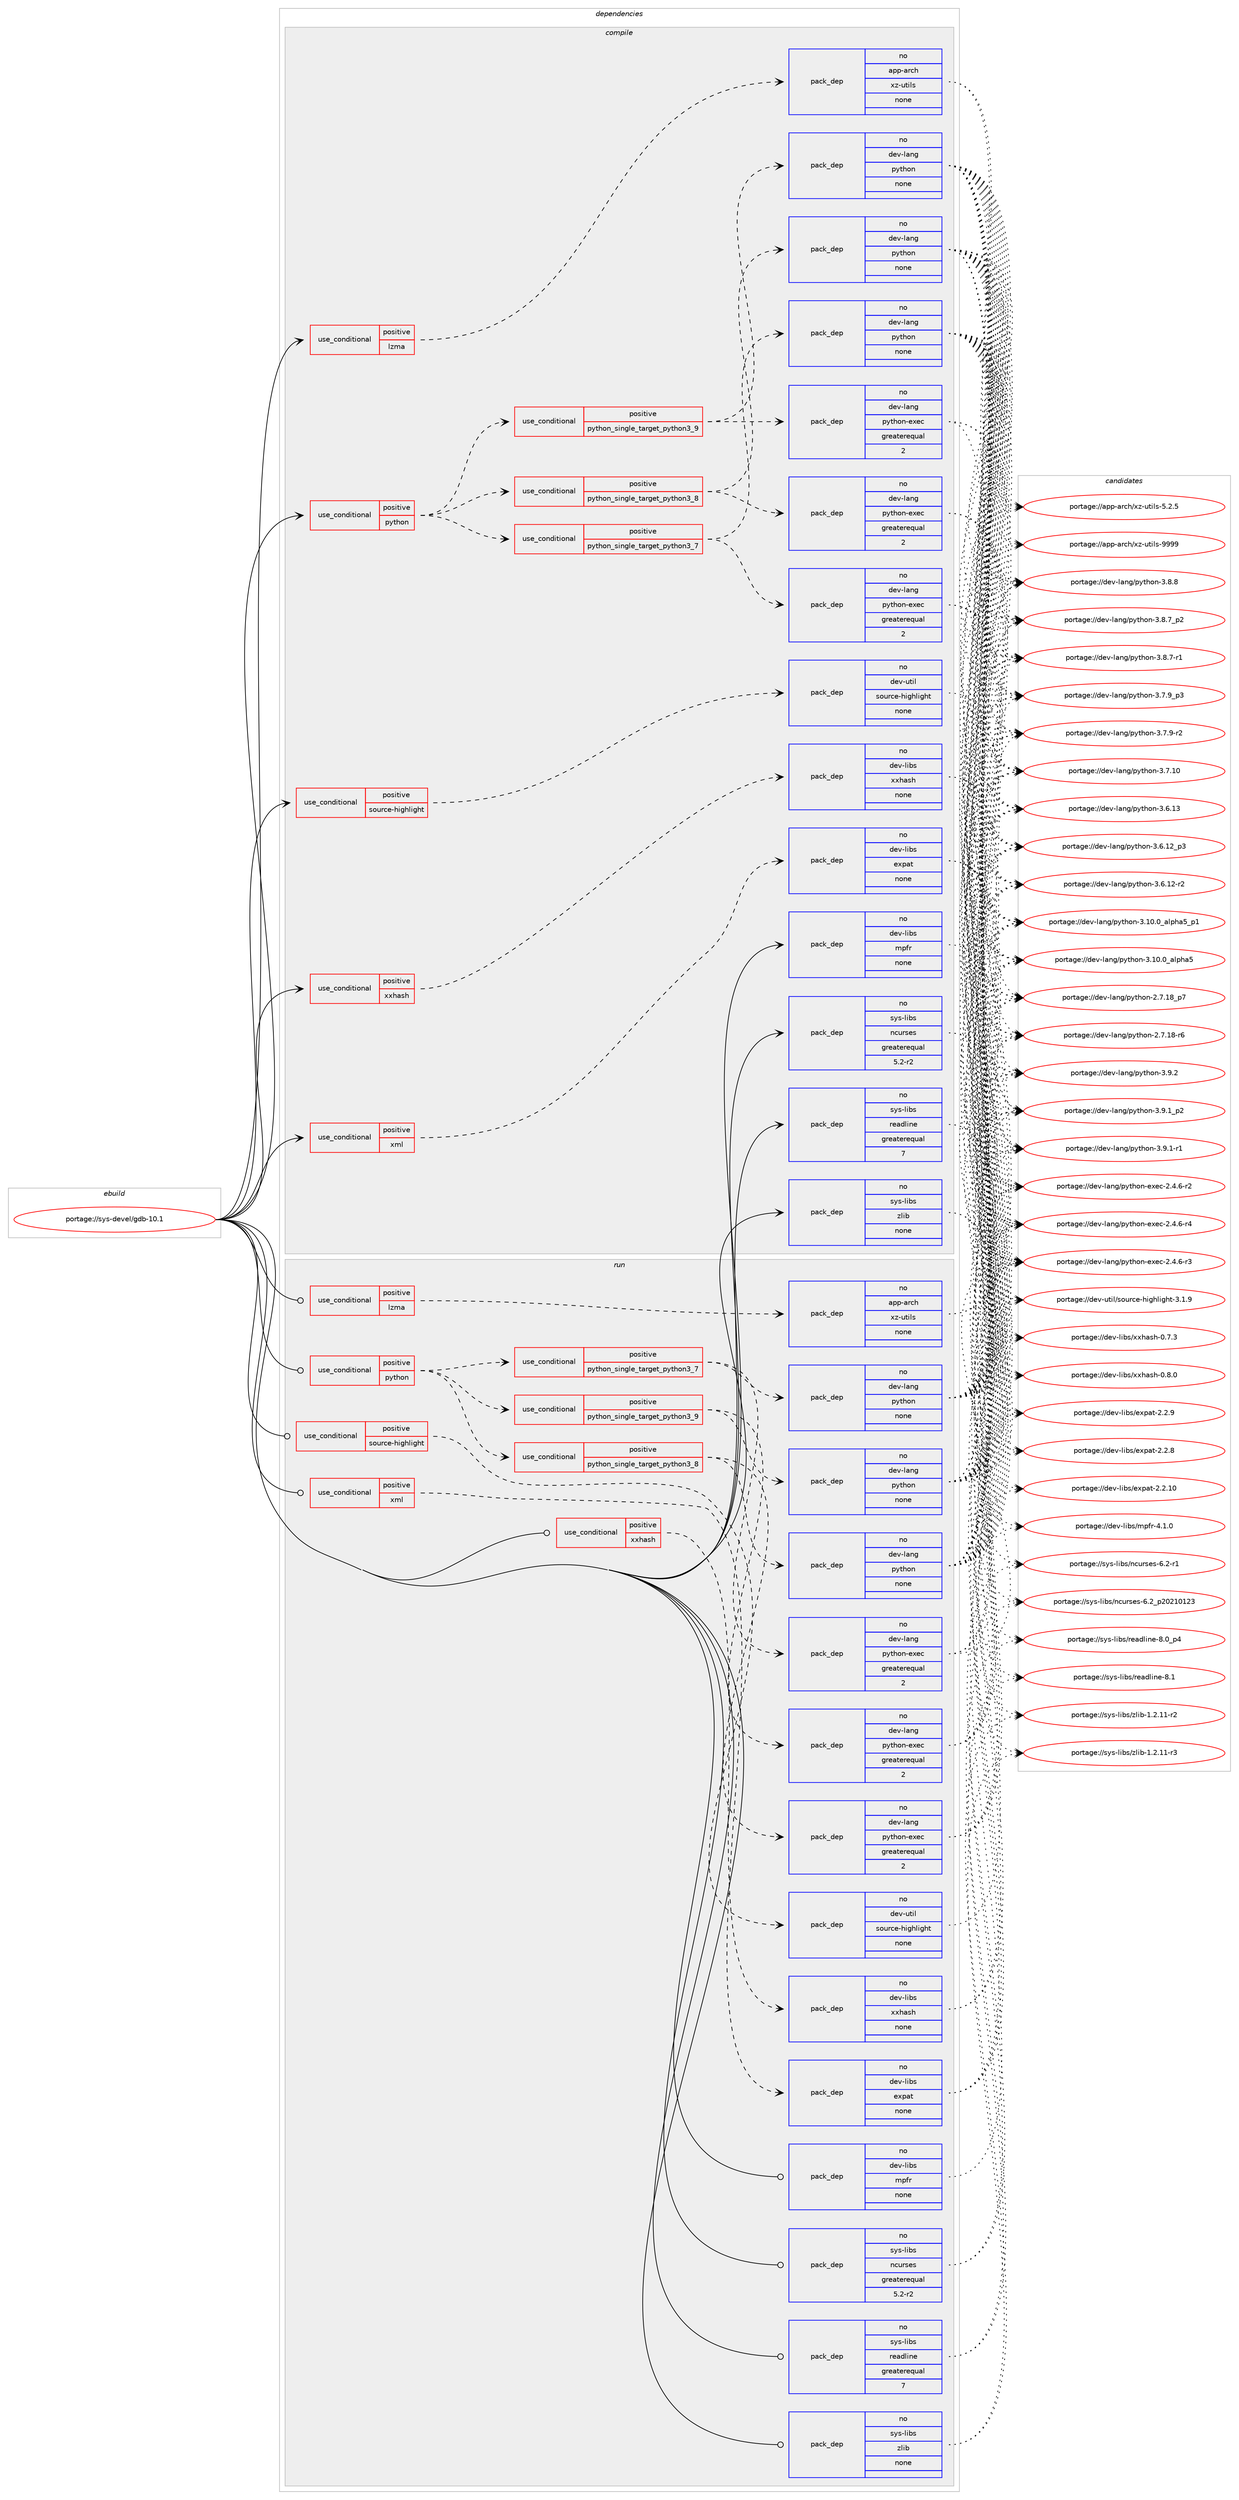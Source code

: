 digraph prolog {

# *************
# Graph options
# *************

newrank=true;
concentrate=true;
compound=true;
graph [rankdir=LR,fontname=Helvetica,fontsize=10,ranksep=1.5];#, ranksep=2.5, nodesep=0.2];
edge  [arrowhead=vee];
node  [fontname=Helvetica,fontsize=10];

# **********
# The ebuild
# **********

subgraph cluster_leftcol {
color=gray;
rank=same;
label=<<i>ebuild</i>>;
id [label="portage://sys-devel/gdb-10.1", color=red, width=4, href="../sys-devel/gdb-10.1.svg"];
}

# ****************
# The dependencies
# ****************

subgraph cluster_midcol {
color=gray;
label=<<i>dependencies</i>>;
subgraph cluster_compile {
fillcolor="#eeeeee";
style=filled;
label=<<i>compile</i>>;
subgraph cond1329 {
dependency5532 [label=<<TABLE BORDER="0" CELLBORDER="1" CELLSPACING="0" CELLPADDING="4"><TR><TD ROWSPAN="3" CELLPADDING="10">use_conditional</TD></TR><TR><TD>positive</TD></TR><TR><TD>lzma</TD></TR></TABLE>>, shape=none, color=red];
subgraph pack4128 {
dependency5533 [label=<<TABLE BORDER="0" CELLBORDER="1" CELLSPACING="0" CELLPADDING="4" WIDTH="220"><TR><TD ROWSPAN="6" CELLPADDING="30">pack_dep</TD></TR><TR><TD WIDTH="110">no</TD></TR><TR><TD>app-arch</TD></TR><TR><TD>xz-utils</TD></TR><TR><TD>none</TD></TR><TR><TD></TD></TR></TABLE>>, shape=none, color=blue];
}
dependency5532:e -> dependency5533:w [weight=20,style="dashed",arrowhead="vee"];
}
id:e -> dependency5532:w [weight=20,style="solid",arrowhead="vee"];
subgraph cond1330 {
dependency5534 [label=<<TABLE BORDER="0" CELLBORDER="1" CELLSPACING="0" CELLPADDING="4"><TR><TD ROWSPAN="3" CELLPADDING="10">use_conditional</TD></TR><TR><TD>positive</TD></TR><TR><TD>python</TD></TR></TABLE>>, shape=none, color=red];
subgraph cond1331 {
dependency5535 [label=<<TABLE BORDER="0" CELLBORDER="1" CELLSPACING="0" CELLPADDING="4"><TR><TD ROWSPAN="3" CELLPADDING="10">use_conditional</TD></TR><TR><TD>positive</TD></TR><TR><TD>python_single_target_python3_7</TD></TR></TABLE>>, shape=none, color=red];
subgraph pack4129 {
dependency5536 [label=<<TABLE BORDER="0" CELLBORDER="1" CELLSPACING="0" CELLPADDING="4" WIDTH="220"><TR><TD ROWSPAN="6" CELLPADDING="30">pack_dep</TD></TR><TR><TD WIDTH="110">no</TD></TR><TR><TD>dev-lang</TD></TR><TR><TD>python</TD></TR><TR><TD>none</TD></TR><TR><TD></TD></TR></TABLE>>, shape=none, color=blue];
}
dependency5535:e -> dependency5536:w [weight=20,style="dashed",arrowhead="vee"];
subgraph pack4130 {
dependency5537 [label=<<TABLE BORDER="0" CELLBORDER="1" CELLSPACING="0" CELLPADDING="4" WIDTH="220"><TR><TD ROWSPAN="6" CELLPADDING="30">pack_dep</TD></TR><TR><TD WIDTH="110">no</TD></TR><TR><TD>dev-lang</TD></TR><TR><TD>python-exec</TD></TR><TR><TD>greaterequal</TD></TR><TR><TD>2</TD></TR></TABLE>>, shape=none, color=blue];
}
dependency5535:e -> dependency5537:w [weight=20,style="dashed",arrowhead="vee"];
}
dependency5534:e -> dependency5535:w [weight=20,style="dashed",arrowhead="vee"];
subgraph cond1332 {
dependency5538 [label=<<TABLE BORDER="0" CELLBORDER="1" CELLSPACING="0" CELLPADDING="4"><TR><TD ROWSPAN="3" CELLPADDING="10">use_conditional</TD></TR><TR><TD>positive</TD></TR><TR><TD>python_single_target_python3_8</TD></TR></TABLE>>, shape=none, color=red];
subgraph pack4131 {
dependency5539 [label=<<TABLE BORDER="0" CELLBORDER="1" CELLSPACING="0" CELLPADDING="4" WIDTH="220"><TR><TD ROWSPAN="6" CELLPADDING="30">pack_dep</TD></TR><TR><TD WIDTH="110">no</TD></TR><TR><TD>dev-lang</TD></TR><TR><TD>python</TD></TR><TR><TD>none</TD></TR><TR><TD></TD></TR></TABLE>>, shape=none, color=blue];
}
dependency5538:e -> dependency5539:w [weight=20,style="dashed",arrowhead="vee"];
subgraph pack4132 {
dependency5540 [label=<<TABLE BORDER="0" CELLBORDER="1" CELLSPACING="0" CELLPADDING="4" WIDTH="220"><TR><TD ROWSPAN="6" CELLPADDING="30">pack_dep</TD></TR><TR><TD WIDTH="110">no</TD></TR><TR><TD>dev-lang</TD></TR><TR><TD>python-exec</TD></TR><TR><TD>greaterequal</TD></TR><TR><TD>2</TD></TR></TABLE>>, shape=none, color=blue];
}
dependency5538:e -> dependency5540:w [weight=20,style="dashed",arrowhead="vee"];
}
dependency5534:e -> dependency5538:w [weight=20,style="dashed",arrowhead="vee"];
subgraph cond1333 {
dependency5541 [label=<<TABLE BORDER="0" CELLBORDER="1" CELLSPACING="0" CELLPADDING="4"><TR><TD ROWSPAN="3" CELLPADDING="10">use_conditional</TD></TR><TR><TD>positive</TD></TR><TR><TD>python_single_target_python3_9</TD></TR></TABLE>>, shape=none, color=red];
subgraph pack4133 {
dependency5542 [label=<<TABLE BORDER="0" CELLBORDER="1" CELLSPACING="0" CELLPADDING="4" WIDTH="220"><TR><TD ROWSPAN="6" CELLPADDING="30">pack_dep</TD></TR><TR><TD WIDTH="110">no</TD></TR><TR><TD>dev-lang</TD></TR><TR><TD>python</TD></TR><TR><TD>none</TD></TR><TR><TD></TD></TR></TABLE>>, shape=none, color=blue];
}
dependency5541:e -> dependency5542:w [weight=20,style="dashed",arrowhead="vee"];
subgraph pack4134 {
dependency5543 [label=<<TABLE BORDER="0" CELLBORDER="1" CELLSPACING="0" CELLPADDING="4" WIDTH="220"><TR><TD ROWSPAN="6" CELLPADDING="30">pack_dep</TD></TR><TR><TD WIDTH="110">no</TD></TR><TR><TD>dev-lang</TD></TR><TR><TD>python-exec</TD></TR><TR><TD>greaterequal</TD></TR><TR><TD>2</TD></TR></TABLE>>, shape=none, color=blue];
}
dependency5541:e -> dependency5543:w [weight=20,style="dashed",arrowhead="vee"];
}
dependency5534:e -> dependency5541:w [weight=20,style="dashed",arrowhead="vee"];
}
id:e -> dependency5534:w [weight=20,style="solid",arrowhead="vee"];
subgraph cond1334 {
dependency5544 [label=<<TABLE BORDER="0" CELLBORDER="1" CELLSPACING="0" CELLPADDING="4"><TR><TD ROWSPAN="3" CELLPADDING="10">use_conditional</TD></TR><TR><TD>positive</TD></TR><TR><TD>source-highlight</TD></TR></TABLE>>, shape=none, color=red];
subgraph pack4135 {
dependency5545 [label=<<TABLE BORDER="0" CELLBORDER="1" CELLSPACING="0" CELLPADDING="4" WIDTH="220"><TR><TD ROWSPAN="6" CELLPADDING="30">pack_dep</TD></TR><TR><TD WIDTH="110">no</TD></TR><TR><TD>dev-util</TD></TR><TR><TD>source-highlight</TD></TR><TR><TD>none</TD></TR><TR><TD></TD></TR></TABLE>>, shape=none, color=blue];
}
dependency5544:e -> dependency5545:w [weight=20,style="dashed",arrowhead="vee"];
}
id:e -> dependency5544:w [weight=20,style="solid",arrowhead="vee"];
subgraph cond1335 {
dependency5546 [label=<<TABLE BORDER="0" CELLBORDER="1" CELLSPACING="0" CELLPADDING="4"><TR><TD ROWSPAN="3" CELLPADDING="10">use_conditional</TD></TR><TR><TD>positive</TD></TR><TR><TD>xml</TD></TR></TABLE>>, shape=none, color=red];
subgraph pack4136 {
dependency5547 [label=<<TABLE BORDER="0" CELLBORDER="1" CELLSPACING="0" CELLPADDING="4" WIDTH="220"><TR><TD ROWSPAN="6" CELLPADDING="30">pack_dep</TD></TR><TR><TD WIDTH="110">no</TD></TR><TR><TD>dev-libs</TD></TR><TR><TD>expat</TD></TR><TR><TD>none</TD></TR><TR><TD></TD></TR></TABLE>>, shape=none, color=blue];
}
dependency5546:e -> dependency5547:w [weight=20,style="dashed",arrowhead="vee"];
}
id:e -> dependency5546:w [weight=20,style="solid",arrowhead="vee"];
subgraph cond1336 {
dependency5548 [label=<<TABLE BORDER="0" CELLBORDER="1" CELLSPACING="0" CELLPADDING="4"><TR><TD ROWSPAN="3" CELLPADDING="10">use_conditional</TD></TR><TR><TD>positive</TD></TR><TR><TD>xxhash</TD></TR></TABLE>>, shape=none, color=red];
subgraph pack4137 {
dependency5549 [label=<<TABLE BORDER="0" CELLBORDER="1" CELLSPACING="0" CELLPADDING="4" WIDTH="220"><TR><TD ROWSPAN="6" CELLPADDING="30">pack_dep</TD></TR><TR><TD WIDTH="110">no</TD></TR><TR><TD>dev-libs</TD></TR><TR><TD>xxhash</TD></TR><TR><TD>none</TD></TR><TR><TD></TD></TR></TABLE>>, shape=none, color=blue];
}
dependency5548:e -> dependency5549:w [weight=20,style="dashed",arrowhead="vee"];
}
id:e -> dependency5548:w [weight=20,style="solid",arrowhead="vee"];
subgraph pack4138 {
dependency5550 [label=<<TABLE BORDER="0" CELLBORDER="1" CELLSPACING="0" CELLPADDING="4" WIDTH="220"><TR><TD ROWSPAN="6" CELLPADDING="30">pack_dep</TD></TR><TR><TD WIDTH="110">no</TD></TR><TR><TD>dev-libs</TD></TR><TR><TD>mpfr</TD></TR><TR><TD>none</TD></TR><TR><TD></TD></TR></TABLE>>, shape=none, color=blue];
}
id:e -> dependency5550:w [weight=20,style="solid",arrowhead="vee"];
subgraph pack4139 {
dependency5551 [label=<<TABLE BORDER="0" CELLBORDER="1" CELLSPACING="0" CELLPADDING="4" WIDTH="220"><TR><TD ROWSPAN="6" CELLPADDING="30">pack_dep</TD></TR><TR><TD WIDTH="110">no</TD></TR><TR><TD>sys-libs</TD></TR><TR><TD>ncurses</TD></TR><TR><TD>greaterequal</TD></TR><TR><TD>5.2-r2</TD></TR></TABLE>>, shape=none, color=blue];
}
id:e -> dependency5551:w [weight=20,style="solid",arrowhead="vee"];
subgraph pack4140 {
dependency5552 [label=<<TABLE BORDER="0" CELLBORDER="1" CELLSPACING="0" CELLPADDING="4" WIDTH="220"><TR><TD ROWSPAN="6" CELLPADDING="30">pack_dep</TD></TR><TR><TD WIDTH="110">no</TD></TR><TR><TD>sys-libs</TD></TR><TR><TD>readline</TD></TR><TR><TD>greaterequal</TD></TR><TR><TD>7</TD></TR></TABLE>>, shape=none, color=blue];
}
id:e -> dependency5552:w [weight=20,style="solid",arrowhead="vee"];
subgraph pack4141 {
dependency5553 [label=<<TABLE BORDER="0" CELLBORDER="1" CELLSPACING="0" CELLPADDING="4" WIDTH="220"><TR><TD ROWSPAN="6" CELLPADDING="30">pack_dep</TD></TR><TR><TD WIDTH="110">no</TD></TR><TR><TD>sys-libs</TD></TR><TR><TD>zlib</TD></TR><TR><TD>none</TD></TR><TR><TD></TD></TR></TABLE>>, shape=none, color=blue];
}
id:e -> dependency5553:w [weight=20,style="solid",arrowhead="vee"];
}
subgraph cluster_compileandrun {
fillcolor="#eeeeee";
style=filled;
label=<<i>compile and run</i>>;
}
subgraph cluster_run {
fillcolor="#eeeeee";
style=filled;
label=<<i>run</i>>;
subgraph cond1337 {
dependency5554 [label=<<TABLE BORDER="0" CELLBORDER="1" CELLSPACING="0" CELLPADDING="4"><TR><TD ROWSPAN="3" CELLPADDING="10">use_conditional</TD></TR><TR><TD>positive</TD></TR><TR><TD>lzma</TD></TR></TABLE>>, shape=none, color=red];
subgraph pack4142 {
dependency5555 [label=<<TABLE BORDER="0" CELLBORDER="1" CELLSPACING="0" CELLPADDING="4" WIDTH="220"><TR><TD ROWSPAN="6" CELLPADDING="30">pack_dep</TD></TR><TR><TD WIDTH="110">no</TD></TR><TR><TD>app-arch</TD></TR><TR><TD>xz-utils</TD></TR><TR><TD>none</TD></TR><TR><TD></TD></TR></TABLE>>, shape=none, color=blue];
}
dependency5554:e -> dependency5555:w [weight=20,style="dashed",arrowhead="vee"];
}
id:e -> dependency5554:w [weight=20,style="solid",arrowhead="odot"];
subgraph cond1338 {
dependency5556 [label=<<TABLE BORDER="0" CELLBORDER="1" CELLSPACING="0" CELLPADDING="4"><TR><TD ROWSPAN="3" CELLPADDING="10">use_conditional</TD></TR><TR><TD>positive</TD></TR><TR><TD>python</TD></TR></TABLE>>, shape=none, color=red];
subgraph cond1339 {
dependency5557 [label=<<TABLE BORDER="0" CELLBORDER="1" CELLSPACING="0" CELLPADDING="4"><TR><TD ROWSPAN="3" CELLPADDING="10">use_conditional</TD></TR><TR><TD>positive</TD></TR><TR><TD>python_single_target_python3_7</TD></TR></TABLE>>, shape=none, color=red];
subgraph pack4143 {
dependency5558 [label=<<TABLE BORDER="0" CELLBORDER="1" CELLSPACING="0" CELLPADDING="4" WIDTH="220"><TR><TD ROWSPAN="6" CELLPADDING="30">pack_dep</TD></TR><TR><TD WIDTH="110">no</TD></TR><TR><TD>dev-lang</TD></TR><TR><TD>python</TD></TR><TR><TD>none</TD></TR><TR><TD></TD></TR></TABLE>>, shape=none, color=blue];
}
dependency5557:e -> dependency5558:w [weight=20,style="dashed",arrowhead="vee"];
subgraph pack4144 {
dependency5559 [label=<<TABLE BORDER="0" CELLBORDER="1" CELLSPACING="0" CELLPADDING="4" WIDTH="220"><TR><TD ROWSPAN="6" CELLPADDING="30">pack_dep</TD></TR><TR><TD WIDTH="110">no</TD></TR><TR><TD>dev-lang</TD></TR><TR><TD>python-exec</TD></TR><TR><TD>greaterequal</TD></TR><TR><TD>2</TD></TR></TABLE>>, shape=none, color=blue];
}
dependency5557:e -> dependency5559:w [weight=20,style="dashed",arrowhead="vee"];
}
dependency5556:e -> dependency5557:w [weight=20,style="dashed",arrowhead="vee"];
subgraph cond1340 {
dependency5560 [label=<<TABLE BORDER="0" CELLBORDER="1" CELLSPACING="0" CELLPADDING="4"><TR><TD ROWSPAN="3" CELLPADDING="10">use_conditional</TD></TR><TR><TD>positive</TD></TR><TR><TD>python_single_target_python3_8</TD></TR></TABLE>>, shape=none, color=red];
subgraph pack4145 {
dependency5561 [label=<<TABLE BORDER="0" CELLBORDER="1" CELLSPACING="0" CELLPADDING="4" WIDTH="220"><TR><TD ROWSPAN="6" CELLPADDING="30">pack_dep</TD></TR><TR><TD WIDTH="110">no</TD></TR><TR><TD>dev-lang</TD></TR><TR><TD>python</TD></TR><TR><TD>none</TD></TR><TR><TD></TD></TR></TABLE>>, shape=none, color=blue];
}
dependency5560:e -> dependency5561:w [weight=20,style="dashed",arrowhead="vee"];
subgraph pack4146 {
dependency5562 [label=<<TABLE BORDER="0" CELLBORDER="1" CELLSPACING="0" CELLPADDING="4" WIDTH="220"><TR><TD ROWSPAN="6" CELLPADDING="30">pack_dep</TD></TR><TR><TD WIDTH="110">no</TD></TR><TR><TD>dev-lang</TD></TR><TR><TD>python-exec</TD></TR><TR><TD>greaterequal</TD></TR><TR><TD>2</TD></TR></TABLE>>, shape=none, color=blue];
}
dependency5560:e -> dependency5562:w [weight=20,style="dashed",arrowhead="vee"];
}
dependency5556:e -> dependency5560:w [weight=20,style="dashed",arrowhead="vee"];
subgraph cond1341 {
dependency5563 [label=<<TABLE BORDER="0" CELLBORDER="1" CELLSPACING="0" CELLPADDING="4"><TR><TD ROWSPAN="3" CELLPADDING="10">use_conditional</TD></TR><TR><TD>positive</TD></TR><TR><TD>python_single_target_python3_9</TD></TR></TABLE>>, shape=none, color=red];
subgraph pack4147 {
dependency5564 [label=<<TABLE BORDER="0" CELLBORDER="1" CELLSPACING="0" CELLPADDING="4" WIDTH="220"><TR><TD ROWSPAN="6" CELLPADDING="30">pack_dep</TD></TR><TR><TD WIDTH="110">no</TD></TR><TR><TD>dev-lang</TD></TR><TR><TD>python</TD></TR><TR><TD>none</TD></TR><TR><TD></TD></TR></TABLE>>, shape=none, color=blue];
}
dependency5563:e -> dependency5564:w [weight=20,style="dashed",arrowhead="vee"];
subgraph pack4148 {
dependency5565 [label=<<TABLE BORDER="0" CELLBORDER="1" CELLSPACING="0" CELLPADDING="4" WIDTH="220"><TR><TD ROWSPAN="6" CELLPADDING="30">pack_dep</TD></TR><TR><TD WIDTH="110">no</TD></TR><TR><TD>dev-lang</TD></TR><TR><TD>python-exec</TD></TR><TR><TD>greaterequal</TD></TR><TR><TD>2</TD></TR></TABLE>>, shape=none, color=blue];
}
dependency5563:e -> dependency5565:w [weight=20,style="dashed",arrowhead="vee"];
}
dependency5556:e -> dependency5563:w [weight=20,style="dashed",arrowhead="vee"];
}
id:e -> dependency5556:w [weight=20,style="solid",arrowhead="odot"];
subgraph cond1342 {
dependency5566 [label=<<TABLE BORDER="0" CELLBORDER="1" CELLSPACING="0" CELLPADDING="4"><TR><TD ROWSPAN="3" CELLPADDING="10">use_conditional</TD></TR><TR><TD>positive</TD></TR><TR><TD>source-highlight</TD></TR></TABLE>>, shape=none, color=red];
subgraph pack4149 {
dependency5567 [label=<<TABLE BORDER="0" CELLBORDER="1" CELLSPACING="0" CELLPADDING="4" WIDTH="220"><TR><TD ROWSPAN="6" CELLPADDING="30">pack_dep</TD></TR><TR><TD WIDTH="110">no</TD></TR><TR><TD>dev-util</TD></TR><TR><TD>source-highlight</TD></TR><TR><TD>none</TD></TR><TR><TD></TD></TR></TABLE>>, shape=none, color=blue];
}
dependency5566:e -> dependency5567:w [weight=20,style="dashed",arrowhead="vee"];
}
id:e -> dependency5566:w [weight=20,style="solid",arrowhead="odot"];
subgraph cond1343 {
dependency5568 [label=<<TABLE BORDER="0" CELLBORDER="1" CELLSPACING="0" CELLPADDING="4"><TR><TD ROWSPAN="3" CELLPADDING="10">use_conditional</TD></TR><TR><TD>positive</TD></TR><TR><TD>xml</TD></TR></TABLE>>, shape=none, color=red];
subgraph pack4150 {
dependency5569 [label=<<TABLE BORDER="0" CELLBORDER="1" CELLSPACING="0" CELLPADDING="4" WIDTH="220"><TR><TD ROWSPAN="6" CELLPADDING="30">pack_dep</TD></TR><TR><TD WIDTH="110">no</TD></TR><TR><TD>dev-libs</TD></TR><TR><TD>expat</TD></TR><TR><TD>none</TD></TR><TR><TD></TD></TR></TABLE>>, shape=none, color=blue];
}
dependency5568:e -> dependency5569:w [weight=20,style="dashed",arrowhead="vee"];
}
id:e -> dependency5568:w [weight=20,style="solid",arrowhead="odot"];
subgraph cond1344 {
dependency5570 [label=<<TABLE BORDER="0" CELLBORDER="1" CELLSPACING="0" CELLPADDING="4"><TR><TD ROWSPAN="3" CELLPADDING="10">use_conditional</TD></TR><TR><TD>positive</TD></TR><TR><TD>xxhash</TD></TR></TABLE>>, shape=none, color=red];
subgraph pack4151 {
dependency5571 [label=<<TABLE BORDER="0" CELLBORDER="1" CELLSPACING="0" CELLPADDING="4" WIDTH="220"><TR><TD ROWSPAN="6" CELLPADDING="30">pack_dep</TD></TR><TR><TD WIDTH="110">no</TD></TR><TR><TD>dev-libs</TD></TR><TR><TD>xxhash</TD></TR><TR><TD>none</TD></TR><TR><TD></TD></TR></TABLE>>, shape=none, color=blue];
}
dependency5570:e -> dependency5571:w [weight=20,style="dashed",arrowhead="vee"];
}
id:e -> dependency5570:w [weight=20,style="solid",arrowhead="odot"];
subgraph pack4152 {
dependency5572 [label=<<TABLE BORDER="0" CELLBORDER="1" CELLSPACING="0" CELLPADDING="4" WIDTH="220"><TR><TD ROWSPAN="6" CELLPADDING="30">pack_dep</TD></TR><TR><TD WIDTH="110">no</TD></TR><TR><TD>dev-libs</TD></TR><TR><TD>mpfr</TD></TR><TR><TD>none</TD></TR><TR><TD></TD></TR></TABLE>>, shape=none, color=blue];
}
id:e -> dependency5572:w [weight=20,style="solid",arrowhead="odot"];
subgraph pack4153 {
dependency5573 [label=<<TABLE BORDER="0" CELLBORDER="1" CELLSPACING="0" CELLPADDING="4" WIDTH="220"><TR><TD ROWSPAN="6" CELLPADDING="30">pack_dep</TD></TR><TR><TD WIDTH="110">no</TD></TR><TR><TD>sys-libs</TD></TR><TR><TD>ncurses</TD></TR><TR><TD>greaterequal</TD></TR><TR><TD>5.2-r2</TD></TR></TABLE>>, shape=none, color=blue];
}
id:e -> dependency5573:w [weight=20,style="solid",arrowhead="odot"];
subgraph pack4154 {
dependency5574 [label=<<TABLE BORDER="0" CELLBORDER="1" CELLSPACING="0" CELLPADDING="4" WIDTH="220"><TR><TD ROWSPAN="6" CELLPADDING="30">pack_dep</TD></TR><TR><TD WIDTH="110">no</TD></TR><TR><TD>sys-libs</TD></TR><TR><TD>readline</TD></TR><TR><TD>greaterequal</TD></TR><TR><TD>7</TD></TR></TABLE>>, shape=none, color=blue];
}
id:e -> dependency5574:w [weight=20,style="solid",arrowhead="odot"];
subgraph pack4155 {
dependency5575 [label=<<TABLE BORDER="0" CELLBORDER="1" CELLSPACING="0" CELLPADDING="4" WIDTH="220"><TR><TD ROWSPAN="6" CELLPADDING="30">pack_dep</TD></TR><TR><TD WIDTH="110">no</TD></TR><TR><TD>sys-libs</TD></TR><TR><TD>zlib</TD></TR><TR><TD>none</TD></TR><TR><TD></TD></TR></TABLE>>, shape=none, color=blue];
}
id:e -> dependency5575:w [weight=20,style="solid",arrowhead="odot"];
}
}

# **************
# The candidates
# **************

subgraph cluster_choices {
rank=same;
color=gray;
label=<<i>candidates</i>>;

subgraph choice4128 {
color=black;
nodesep=1;
choice9711211245971149910447120122451171161051081154557575757 [label="portage://app-arch/xz-utils-9999", color=red, width=4,href="../app-arch/xz-utils-9999.svg"];
choice971121124597114991044712012245117116105108115455346504653 [label="portage://app-arch/xz-utils-5.2.5", color=red, width=4,href="../app-arch/xz-utils-5.2.5.svg"];
dependency5533:e -> choice9711211245971149910447120122451171161051081154557575757:w [style=dotted,weight="100"];
dependency5533:e -> choice971121124597114991044712012245117116105108115455346504653:w [style=dotted,weight="100"];
}
subgraph choice4129 {
color=black;
nodesep=1;
choice100101118451089711010347112121116104111110455146574650 [label="portage://dev-lang/python-3.9.2", color=red, width=4,href="../dev-lang/python-3.9.2.svg"];
choice1001011184510897110103471121211161041111104551465746499511250 [label="portage://dev-lang/python-3.9.1_p2", color=red, width=4,href="../dev-lang/python-3.9.1_p2.svg"];
choice1001011184510897110103471121211161041111104551465746494511449 [label="portage://dev-lang/python-3.9.1-r1", color=red, width=4,href="../dev-lang/python-3.9.1-r1.svg"];
choice100101118451089711010347112121116104111110455146564656 [label="portage://dev-lang/python-3.8.8", color=red, width=4,href="../dev-lang/python-3.8.8.svg"];
choice1001011184510897110103471121211161041111104551465646559511250 [label="portage://dev-lang/python-3.8.7_p2", color=red, width=4,href="../dev-lang/python-3.8.7_p2.svg"];
choice1001011184510897110103471121211161041111104551465646554511449 [label="portage://dev-lang/python-3.8.7-r1", color=red, width=4,href="../dev-lang/python-3.8.7-r1.svg"];
choice1001011184510897110103471121211161041111104551465546579511251 [label="portage://dev-lang/python-3.7.9_p3", color=red, width=4,href="../dev-lang/python-3.7.9_p3.svg"];
choice1001011184510897110103471121211161041111104551465546574511450 [label="portage://dev-lang/python-3.7.9-r2", color=red, width=4,href="../dev-lang/python-3.7.9-r2.svg"];
choice10010111845108971101034711212111610411111045514655464948 [label="portage://dev-lang/python-3.7.10", color=red, width=4,href="../dev-lang/python-3.7.10.svg"];
choice10010111845108971101034711212111610411111045514654464951 [label="portage://dev-lang/python-3.6.13", color=red, width=4,href="../dev-lang/python-3.6.13.svg"];
choice100101118451089711010347112121116104111110455146544649509511251 [label="portage://dev-lang/python-3.6.12_p3", color=red, width=4,href="../dev-lang/python-3.6.12_p3.svg"];
choice100101118451089711010347112121116104111110455146544649504511450 [label="portage://dev-lang/python-3.6.12-r2", color=red, width=4,href="../dev-lang/python-3.6.12-r2.svg"];
choice10010111845108971101034711212111610411111045514649484648959710811210497539511249 [label="portage://dev-lang/python-3.10.0_alpha5_p1", color=red, width=4,href="../dev-lang/python-3.10.0_alpha5_p1.svg"];
choice1001011184510897110103471121211161041111104551464948464895971081121049753 [label="portage://dev-lang/python-3.10.0_alpha5", color=red, width=4,href="../dev-lang/python-3.10.0_alpha5.svg"];
choice100101118451089711010347112121116104111110455046554649569511255 [label="portage://dev-lang/python-2.7.18_p7", color=red, width=4,href="../dev-lang/python-2.7.18_p7.svg"];
choice100101118451089711010347112121116104111110455046554649564511454 [label="portage://dev-lang/python-2.7.18-r6", color=red, width=4,href="../dev-lang/python-2.7.18-r6.svg"];
dependency5536:e -> choice100101118451089711010347112121116104111110455146574650:w [style=dotted,weight="100"];
dependency5536:e -> choice1001011184510897110103471121211161041111104551465746499511250:w [style=dotted,weight="100"];
dependency5536:e -> choice1001011184510897110103471121211161041111104551465746494511449:w [style=dotted,weight="100"];
dependency5536:e -> choice100101118451089711010347112121116104111110455146564656:w [style=dotted,weight="100"];
dependency5536:e -> choice1001011184510897110103471121211161041111104551465646559511250:w [style=dotted,weight="100"];
dependency5536:e -> choice1001011184510897110103471121211161041111104551465646554511449:w [style=dotted,weight="100"];
dependency5536:e -> choice1001011184510897110103471121211161041111104551465546579511251:w [style=dotted,weight="100"];
dependency5536:e -> choice1001011184510897110103471121211161041111104551465546574511450:w [style=dotted,weight="100"];
dependency5536:e -> choice10010111845108971101034711212111610411111045514655464948:w [style=dotted,weight="100"];
dependency5536:e -> choice10010111845108971101034711212111610411111045514654464951:w [style=dotted,weight="100"];
dependency5536:e -> choice100101118451089711010347112121116104111110455146544649509511251:w [style=dotted,weight="100"];
dependency5536:e -> choice100101118451089711010347112121116104111110455146544649504511450:w [style=dotted,weight="100"];
dependency5536:e -> choice10010111845108971101034711212111610411111045514649484648959710811210497539511249:w [style=dotted,weight="100"];
dependency5536:e -> choice1001011184510897110103471121211161041111104551464948464895971081121049753:w [style=dotted,weight="100"];
dependency5536:e -> choice100101118451089711010347112121116104111110455046554649569511255:w [style=dotted,weight="100"];
dependency5536:e -> choice100101118451089711010347112121116104111110455046554649564511454:w [style=dotted,weight="100"];
}
subgraph choice4130 {
color=black;
nodesep=1;
choice10010111845108971101034711212111610411111045101120101994550465246544511452 [label="portage://dev-lang/python-exec-2.4.6-r4", color=red, width=4,href="../dev-lang/python-exec-2.4.6-r4.svg"];
choice10010111845108971101034711212111610411111045101120101994550465246544511451 [label="portage://dev-lang/python-exec-2.4.6-r3", color=red, width=4,href="../dev-lang/python-exec-2.4.6-r3.svg"];
choice10010111845108971101034711212111610411111045101120101994550465246544511450 [label="portage://dev-lang/python-exec-2.4.6-r2", color=red, width=4,href="../dev-lang/python-exec-2.4.6-r2.svg"];
dependency5537:e -> choice10010111845108971101034711212111610411111045101120101994550465246544511452:w [style=dotted,weight="100"];
dependency5537:e -> choice10010111845108971101034711212111610411111045101120101994550465246544511451:w [style=dotted,weight="100"];
dependency5537:e -> choice10010111845108971101034711212111610411111045101120101994550465246544511450:w [style=dotted,weight="100"];
}
subgraph choice4131 {
color=black;
nodesep=1;
choice100101118451089711010347112121116104111110455146574650 [label="portage://dev-lang/python-3.9.2", color=red, width=4,href="../dev-lang/python-3.9.2.svg"];
choice1001011184510897110103471121211161041111104551465746499511250 [label="portage://dev-lang/python-3.9.1_p2", color=red, width=4,href="../dev-lang/python-3.9.1_p2.svg"];
choice1001011184510897110103471121211161041111104551465746494511449 [label="portage://dev-lang/python-3.9.1-r1", color=red, width=4,href="../dev-lang/python-3.9.1-r1.svg"];
choice100101118451089711010347112121116104111110455146564656 [label="portage://dev-lang/python-3.8.8", color=red, width=4,href="../dev-lang/python-3.8.8.svg"];
choice1001011184510897110103471121211161041111104551465646559511250 [label="portage://dev-lang/python-3.8.7_p2", color=red, width=4,href="../dev-lang/python-3.8.7_p2.svg"];
choice1001011184510897110103471121211161041111104551465646554511449 [label="portage://dev-lang/python-3.8.7-r1", color=red, width=4,href="../dev-lang/python-3.8.7-r1.svg"];
choice1001011184510897110103471121211161041111104551465546579511251 [label="portage://dev-lang/python-3.7.9_p3", color=red, width=4,href="../dev-lang/python-3.7.9_p3.svg"];
choice1001011184510897110103471121211161041111104551465546574511450 [label="portage://dev-lang/python-3.7.9-r2", color=red, width=4,href="../dev-lang/python-3.7.9-r2.svg"];
choice10010111845108971101034711212111610411111045514655464948 [label="portage://dev-lang/python-3.7.10", color=red, width=4,href="../dev-lang/python-3.7.10.svg"];
choice10010111845108971101034711212111610411111045514654464951 [label="portage://dev-lang/python-3.6.13", color=red, width=4,href="../dev-lang/python-3.6.13.svg"];
choice100101118451089711010347112121116104111110455146544649509511251 [label="portage://dev-lang/python-3.6.12_p3", color=red, width=4,href="../dev-lang/python-3.6.12_p3.svg"];
choice100101118451089711010347112121116104111110455146544649504511450 [label="portage://dev-lang/python-3.6.12-r2", color=red, width=4,href="../dev-lang/python-3.6.12-r2.svg"];
choice10010111845108971101034711212111610411111045514649484648959710811210497539511249 [label="portage://dev-lang/python-3.10.0_alpha5_p1", color=red, width=4,href="../dev-lang/python-3.10.0_alpha5_p1.svg"];
choice1001011184510897110103471121211161041111104551464948464895971081121049753 [label="portage://dev-lang/python-3.10.0_alpha5", color=red, width=4,href="../dev-lang/python-3.10.0_alpha5.svg"];
choice100101118451089711010347112121116104111110455046554649569511255 [label="portage://dev-lang/python-2.7.18_p7", color=red, width=4,href="../dev-lang/python-2.7.18_p7.svg"];
choice100101118451089711010347112121116104111110455046554649564511454 [label="portage://dev-lang/python-2.7.18-r6", color=red, width=4,href="../dev-lang/python-2.7.18-r6.svg"];
dependency5539:e -> choice100101118451089711010347112121116104111110455146574650:w [style=dotted,weight="100"];
dependency5539:e -> choice1001011184510897110103471121211161041111104551465746499511250:w [style=dotted,weight="100"];
dependency5539:e -> choice1001011184510897110103471121211161041111104551465746494511449:w [style=dotted,weight="100"];
dependency5539:e -> choice100101118451089711010347112121116104111110455146564656:w [style=dotted,weight="100"];
dependency5539:e -> choice1001011184510897110103471121211161041111104551465646559511250:w [style=dotted,weight="100"];
dependency5539:e -> choice1001011184510897110103471121211161041111104551465646554511449:w [style=dotted,weight="100"];
dependency5539:e -> choice1001011184510897110103471121211161041111104551465546579511251:w [style=dotted,weight="100"];
dependency5539:e -> choice1001011184510897110103471121211161041111104551465546574511450:w [style=dotted,weight="100"];
dependency5539:e -> choice10010111845108971101034711212111610411111045514655464948:w [style=dotted,weight="100"];
dependency5539:e -> choice10010111845108971101034711212111610411111045514654464951:w [style=dotted,weight="100"];
dependency5539:e -> choice100101118451089711010347112121116104111110455146544649509511251:w [style=dotted,weight="100"];
dependency5539:e -> choice100101118451089711010347112121116104111110455146544649504511450:w [style=dotted,weight="100"];
dependency5539:e -> choice10010111845108971101034711212111610411111045514649484648959710811210497539511249:w [style=dotted,weight="100"];
dependency5539:e -> choice1001011184510897110103471121211161041111104551464948464895971081121049753:w [style=dotted,weight="100"];
dependency5539:e -> choice100101118451089711010347112121116104111110455046554649569511255:w [style=dotted,weight="100"];
dependency5539:e -> choice100101118451089711010347112121116104111110455046554649564511454:w [style=dotted,weight="100"];
}
subgraph choice4132 {
color=black;
nodesep=1;
choice10010111845108971101034711212111610411111045101120101994550465246544511452 [label="portage://dev-lang/python-exec-2.4.6-r4", color=red, width=4,href="../dev-lang/python-exec-2.4.6-r4.svg"];
choice10010111845108971101034711212111610411111045101120101994550465246544511451 [label="portage://dev-lang/python-exec-2.4.6-r3", color=red, width=4,href="../dev-lang/python-exec-2.4.6-r3.svg"];
choice10010111845108971101034711212111610411111045101120101994550465246544511450 [label="portage://dev-lang/python-exec-2.4.6-r2", color=red, width=4,href="../dev-lang/python-exec-2.4.6-r2.svg"];
dependency5540:e -> choice10010111845108971101034711212111610411111045101120101994550465246544511452:w [style=dotted,weight="100"];
dependency5540:e -> choice10010111845108971101034711212111610411111045101120101994550465246544511451:w [style=dotted,weight="100"];
dependency5540:e -> choice10010111845108971101034711212111610411111045101120101994550465246544511450:w [style=dotted,weight="100"];
}
subgraph choice4133 {
color=black;
nodesep=1;
choice100101118451089711010347112121116104111110455146574650 [label="portage://dev-lang/python-3.9.2", color=red, width=4,href="../dev-lang/python-3.9.2.svg"];
choice1001011184510897110103471121211161041111104551465746499511250 [label="portage://dev-lang/python-3.9.1_p2", color=red, width=4,href="../dev-lang/python-3.9.1_p2.svg"];
choice1001011184510897110103471121211161041111104551465746494511449 [label="portage://dev-lang/python-3.9.1-r1", color=red, width=4,href="../dev-lang/python-3.9.1-r1.svg"];
choice100101118451089711010347112121116104111110455146564656 [label="portage://dev-lang/python-3.8.8", color=red, width=4,href="../dev-lang/python-3.8.8.svg"];
choice1001011184510897110103471121211161041111104551465646559511250 [label="portage://dev-lang/python-3.8.7_p2", color=red, width=4,href="../dev-lang/python-3.8.7_p2.svg"];
choice1001011184510897110103471121211161041111104551465646554511449 [label="portage://dev-lang/python-3.8.7-r1", color=red, width=4,href="../dev-lang/python-3.8.7-r1.svg"];
choice1001011184510897110103471121211161041111104551465546579511251 [label="portage://dev-lang/python-3.7.9_p3", color=red, width=4,href="../dev-lang/python-3.7.9_p3.svg"];
choice1001011184510897110103471121211161041111104551465546574511450 [label="portage://dev-lang/python-3.7.9-r2", color=red, width=4,href="../dev-lang/python-3.7.9-r2.svg"];
choice10010111845108971101034711212111610411111045514655464948 [label="portage://dev-lang/python-3.7.10", color=red, width=4,href="../dev-lang/python-3.7.10.svg"];
choice10010111845108971101034711212111610411111045514654464951 [label="portage://dev-lang/python-3.6.13", color=red, width=4,href="../dev-lang/python-3.6.13.svg"];
choice100101118451089711010347112121116104111110455146544649509511251 [label="portage://dev-lang/python-3.6.12_p3", color=red, width=4,href="../dev-lang/python-3.6.12_p3.svg"];
choice100101118451089711010347112121116104111110455146544649504511450 [label="portage://dev-lang/python-3.6.12-r2", color=red, width=4,href="../dev-lang/python-3.6.12-r2.svg"];
choice10010111845108971101034711212111610411111045514649484648959710811210497539511249 [label="portage://dev-lang/python-3.10.0_alpha5_p1", color=red, width=4,href="../dev-lang/python-3.10.0_alpha5_p1.svg"];
choice1001011184510897110103471121211161041111104551464948464895971081121049753 [label="portage://dev-lang/python-3.10.0_alpha5", color=red, width=4,href="../dev-lang/python-3.10.0_alpha5.svg"];
choice100101118451089711010347112121116104111110455046554649569511255 [label="portage://dev-lang/python-2.7.18_p7", color=red, width=4,href="../dev-lang/python-2.7.18_p7.svg"];
choice100101118451089711010347112121116104111110455046554649564511454 [label="portage://dev-lang/python-2.7.18-r6", color=red, width=4,href="../dev-lang/python-2.7.18-r6.svg"];
dependency5542:e -> choice100101118451089711010347112121116104111110455146574650:w [style=dotted,weight="100"];
dependency5542:e -> choice1001011184510897110103471121211161041111104551465746499511250:w [style=dotted,weight="100"];
dependency5542:e -> choice1001011184510897110103471121211161041111104551465746494511449:w [style=dotted,weight="100"];
dependency5542:e -> choice100101118451089711010347112121116104111110455146564656:w [style=dotted,weight="100"];
dependency5542:e -> choice1001011184510897110103471121211161041111104551465646559511250:w [style=dotted,weight="100"];
dependency5542:e -> choice1001011184510897110103471121211161041111104551465646554511449:w [style=dotted,weight="100"];
dependency5542:e -> choice1001011184510897110103471121211161041111104551465546579511251:w [style=dotted,weight="100"];
dependency5542:e -> choice1001011184510897110103471121211161041111104551465546574511450:w [style=dotted,weight="100"];
dependency5542:e -> choice10010111845108971101034711212111610411111045514655464948:w [style=dotted,weight="100"];
dependency5542:e -> choice10010111845108971101034711212111610411111045514654464951:w [style=dotted,weight="100"];
dependency5542:e -> choice100101118451089711010347112121116104111110455146544649509511251:w [style=dotted,weight="100"];
dependency5542:e -> choice100101118451089711010347112121116104111110455146544649504511450:w [style=dotted,weight="100"];
dependency5542:e -> choice10010111845108971101034711212111610411111045514649484648959710811210497539511249:w [style=dotted,weight="100"];
dependency5542:e -> choice1001011184510897110103471121211161041111104551464948464895971081121049753:w [style=dotted,weight="100"];
dependency5542:e -> choice100101118451089711010347112121116104111110455046554649569511255:w [style=dotted,weight="100"];
dependency5542:e -> choice100101118451089711010347112121116104111110455046554649564511454:w [style=dotted,weight="100"];
}
subgraph choice4134 {
color=black;
nodesep=1;
choice10010111845108971101034711212111610411111045101120101994550465246544511452 [label="portage://dev-lang/python-exec-2.4.6-r4", color=red, width=4,href="../dev-lang/python-exec-2.4.6-r4.svg"];
choice10010111845108971101034711212111610411111045101120101994550465246544511451 [label="portage://dev-lang/python-exec-2.4.6-r3", color=red, width=4,href="../dev-lang/python-exec-2.4.6-r3.svg"];
choice10010111845108971101034711212111610411111045101120101994550465246544511450 [label="portage://dev-lang/python-exec-2.4.6-r2", color=red, width=4,href="../dev-lang/python-exec-2.4.6-r2.svg"];
dependency5543:e -> choice10010111845108971101034711212111610411111045101120101994550465246544511452:w [style=dotted,weight="100"];
dependency5543:e -> choice10010111845108971101034711212111610411111045101120101994550465246544511451:w [style=dotted,weight="100"];
dependency5543:e -> choice10010111845108971101034711212111610411111045101120101994550465246544511450:w [style=dotted,weight="100"];
}
subgraph choice4135 {
color=black;
nodesep=1;
choice10010111845117116105108471151111171149910145104105103104108105103104116455146494657 [label="portage://dev-util/source-highlight-3.1.9", color=red, width=4,href="../dev-util/source-highlight-3.1.9.svg"];
dependency5545:e -> choice10010111845117116105108471151111171149910145104105103104108105103104116455146494657:w [style=dotted,weight="100"];
}
subgraph choice4136 {
color=black;
nodesep=1;
choice10010111845108105981154710112011297116455046504657 [label="portage://dev-libs/expat-2.2.9", color=red, width=4,href="../dev-libs/expat-2.2.9.svg"];
choice10010111845108105981154710112011297116455046504656 [label="portage://dev-libs/expat-2.2.8", color=red, width=4,href="../dev-libs/expat-2.2.8.svg"];
choice1001011184510810598115471011201129711645504650464948 [label="portage://dev-libs/expat-2.2.10", color=red, width=4,href="../dev-libs/expat-2.2.10.svg"];
dependency5547:e -> choice10010111845108105981154710112011297116455046504657:w [style=dotted,weight="100"];
dependency5547:e -> choice10010111845108105981154710112011297116455046504656:w [style=dotted,weight="100"];
dependency5547:e -> choice1001011184510810598115471011201129711645504650464948:w [style=dotted,weight="100"];
}
subgraph choice4137 {
color=black;
nodesep=1;
choice10010111845108105981154712012010497115104454846564648 [label="portage://dev-libs/xxhash-0.8.0", color=red, width=4,href="../dev-libs/xxhash-0.8.0.svg"];
choice10010111845108105981154712012010497115104454846554651 [label="portage://dev-libs/xxhash-0.7.3", color=red, width=4,href="../dev-libs/xxhash-0.7.3.svg"];
dependency5549:e -> choice10010111845108105981154712012010497115104454846564648:w [style=dotted,weight="100"];
dependency5549:e -> choice10010111845108105981154712012010497115104454846554651:w [style=dotted,weight="100"];
}
subgraph choice4138 {
color=black;
nodesep=1;
choice100101118451081059811547109112102114455246494648 [label="portage://dev-libs/mpfr-4.1.0", color=red, width=4,href="../dev-libs/mpfr-4.1.0.svg"];
dependency5550:e -> choice100101118451081059811547109112102114455246494648:w [style=dotted,weight="100"];
}
subgraph choice4139 {
color=black;
nodesep=1;
choice1151211154510810598115471109911711411510111545544650951125048504948495051 [label="portage://sys-libs/ncurses-6.2_p20210123", color=red, width=4,href="../sys-libs/ncurses-6.2_p20210123.svg"];
choice11512111545108105981154711099117114115101115455446504511449 [label="portage://sys-libs/ncurses-6.2-r1", color=red, width=4,href="../sys-libs/ncurses-6.2-r1.svg"];
dependency5551:e -> choice1151211154510810598115471109911711411510111545544650951125048504948495051:w [style=dotted,weight="100"];
dependency5551:e -> choice11512111545108105981154711099117114115101115455446504511449:w [style=dotted,weight="100"];
}
subgraph choice4140 {
color=black;
nodesep=1;
choice1151211154510810598115471141019710010810511010145564649 [label="portage://sys-libs/readline-8.1", color=red, width=4,href="../sys-libs/readline-8.1.svg"];
choice11512111545108105981154711410197100108105110101455646489511252 [label="portage://sys-libs/readline-8.0_p4", color=red, width=4,href="../sys-libs/readline-8.0_p4.svg"];
dependency5552:e -> choice1151211154510810598115471141019710010810511010145564649:w [style=dotted,weight="100"];
dependency5552:e -> choice11512111545108105981154711410197100108105110101455646489511252:w [style=dotted,weight="100"];
}
subgraph choice4141 {
color=black;
nodesep=1;
choice11512111545108105981154712210810598454946504649494511451 [label="portage://sys-libs/zlib-1.2.11-r3", color=red, width=4,href="../sys-libs/zlib-1.2.11-r3.svg"];
choice11512111545108105981154712210810598454946504649494511450 [label="portage://sys-libs/zlib-1.2.11-r2", color=red, width=4,href="../sys-libs/zlib-1.2.11-r2.svg"];
dependency5553:e -> choice11512111545108105981154712210810598454946504649494511451:w [style=dotted,weight="100"];
dependency5553:e -> choice11512111545108105981154712210810598454946504649494511450:w [style=dotted,weight="100"];
}
subgraph choice4142 {
color=black;
nodesep=1;
choice9711211245971149910447120122451171161051081154557575757 [label="portage://app-arch/xz-utils-9999", color=red, width=4,href="../app-arch/xz-utils-9999.svg"];
choice971121124597114991044712012245117116105108115455346504653 [label="portage://app-arch/xz-utils-5.2.5", color=red, width=4,href="../app-arch/xz-utils-5.2.5.svg"];
dependency5555:e -> choice9711211245971149910447120122451171161051081154557575757:w [style=dotted,weight="100"];
dependency5555:e -> choice971121124597114991044712012245117116105108115455346504653:w [style=dotted,weight="100"];
}
subgraph choice4143 {
color=black;
nodesep=1;
choice100101118451089711010347112121116104111110455146574650 [label="portage://dev-lang/python-3.9.2", color=red, width=4,href="../dev-lang/python-3.9.2.svg"];
choice1001011184510897110103471121211161041111104551465746499511250 [label="portage://dev-lang/python-3.9.1_p2", color=red, width=4,href="../dev-lang/python-3.9.1_p2.svg"];
choice1001011184510897110103471121211161041111104551465746494511449 [label="portage://dev-lang/python-3.9.1-r1", color=red, width=4,href="../dev-lang/python-3.9.1-r1.svg"];
choice100101118451089711010347112121116104111110455146564656 [label="portage://dev-lang/python-3.8.8", color=red, width=4,href="../dev-lang/python-3.8.8.svg"];
choice1001011184510897110103471121211161041111104551465646559511250 [label="portage://dev-lang/python-3.8.7_p2", color=red, width=4,href="../dev-lang/python-3.8.7_p2.svg"];
choice1001011184510897110103471121211161041111104551465646554511449 [label="portage://dev-lang/python-3.8.7-r1", color=red, width=4,href="../dev-lang/python-3.8.7-r1.svg"];
choice1001011184510897110103471121211161041111104551465546579511251 [label="portage://dev-lang/python-3.7.9_p3", color=red, width=4,href="../dev-lang/python-3.7.9_p3.svg"];
choice1001011184510897110103471121211161041111104551465546574511450 [label="portage://dev-lang/python-3.7.9-r2", color=red, width=4,href="../dev-lang/python-3.7.9-r2.svg"];
choice10010111845108971101034711212111610411111045514655464948 [label="portage://dev-lang/python-3.7.10", color=red, width=4,href="../dev-lang/python-3.7.10.svg"];
choice10010111845108971101034711212111610411111045514654464951 [label="portage://dev-lang/python-3.6.13", color=red, width=4,href="../dev-lang/python-3.6.13.svg"];
choice100101118451089711010347112121116104111110455146544649509511251 [label="portage://dev-lang/python-3.6.12_p3", color=red, width=4,href="../dev-lang/python-3.6.12_p3.svg"];
choice100101118451089711010347112121116104111110455146544649504511450 [label="portage://dev-lang/python-3.6.12-r2", color=red, width=4,href="../dev-lang/python-3.6.12-r2.svg"];
choice10010111845108971101034711212111610411111045514649484648959710811210497539511249 [label="portage://dev-lang/python-3.10.0_alpha5_p1", color=red, width=4,href="../dev-lang/python-3.10.0_alpha5_p1.svg"];
choice1001011184510897110103471121211161041111104551464948464895971081121049753 [label="portage://dev-lang/python-3.10.0_alpha5", color=red, width=4,href="../dev-lang/python-3.10.0_alpha5.svg"];
choice100101118451089711010347112121116104111110455046554649569511255 [label="portage://dev-lang/python-2.7.18_p7", color=red, width=4,href="../dev-lang/python-2.7.18_p7.svg"];
choice100101118451089711010347112121116104111110455046554649564511454 [label="portage://dev-lang/python-2.7.18-r6", color=red, width=4,href="../dev-lang/python-2.7.18-r6.svg"];
dependency5558:e -> choice100101118451089711010347112121116104111110455146574650:w [style=dotted,weight="100"];
dependency5558:e -> choice1001011184510897110103471121211161041111104551465746499511250:w [style=dotted,weight="100"];
dependency5558:e -> choice1001011184510897110103471121211161041111104551465746494511449:w [style=dotted,weight="100"];
dependency5558:e -> choice100101118451089711010347112121116104111110455146564656:w [style=dotted,weight="100"];
dependency5558:e -> choice1001011184510897110103471121211161041111104551465646559511250:w [style=dotted,weight="100"];
dependency5558:e -> choice1001011184510897110103471121211161041111104551465646554511449:w [style=dotted,weight="100"];
dependency5558:e -> choice1001011184510897110103471121211161041111104551465546579511251:w [style=dotted,weight="100"];
dependency5558:e -> choice1001011184510897110103471121211161041111104551465546574511450:w [style=dotted,weight="100"];
dependency5558:e -> choice10010111845108971101034711212111610411111045514655464948:w [style=dotted,weight="100"];
dependency5558:e -> choice10010111845108971101034711212111610411111045514654464951:w [style=dotted,weight="100"];
dependency5558:e -> choice100101118451089711010347112121116104111110455146544649509511251:w [style=dotted,weight="100"];
dependency5558:e -> choice100101118451089711010347112121116104111110455146544649504511450:w [style=dotted,weight="100"];
dependency5558:e -> choice10010111845108971101034711212111610411111045514649484648959710811210497539511249:w [style=dotted,weight="100"];
dependency5558:e -> choice1001011184510897110103471121211161041111104551464948464895971081121049753:w [style=dotted,weight="100"];
dependency5558:e -> choice100101118451089711010347112121116104111110455046554649569511255:w [style=dotted,weight="100"];
dependency5558:e -> choice100101118451089711010347112121116104111110455046554649564511454:w [style=dotted,weight="100"];
}
subgraph choice4144 {
color=black;
nodesep=1;
choice10010111845108971101034711212111610411111045101120101994550465246544511452 [label="portage://dev-lang/python-exec-2.4.6-r4", color=red, width=4,href="../dev-lang/python-exec-2.4.6-r4.svg"];
choice10010111845108971101034711212111610411111045101120101994550465246544511451 [label="portage://dev-lang/python-exec-2.4.6-r3", color=red, width=4,href="../dev-lang/python-exec-2.4.6-r3.svg"];
choice10010111845108971101034711212111610411111045101120101994550465246544511450 [label="portage://dev-lang/python-exec-2.4.6-r2", color=red, width=4,href="../dev-lang/python-exec-2.4.6-r2.svg"];
dependency5559:e -> choice10010111845108971101034711212111610411111045101120101994550465246544511452:w [style=dotted,weight="100"];
dependency5559:e -> choice10010111845108971101034711212111610411111045101120101994550465246544511451:w [style=dotted,weight="100"];
dependency5559:e -> choice10010111845108971101034711212111610411111045101120101994550465246544511450:w [style=dotted,weight="100"];
}
subgraph choice4145 {
color=black;
nodesep=1;
choice100101118451089711010347112121116104111110455146574650 [label="portage://dev-lang/python-3.9.2", color=red, width=4,href="../dev-lang/python-3.9.2.svg"];
choice1001011184510897110103471121211161041111104551465746499511250 [label="portage://dev-lang/python-3.9.1_p2", color=red, width=4,href="../dev-lang/python-3.9.1_p2.svg"];
choice1001011184510897110103471121211161041111104551465746494511449 [label="portage://dev-lang/python-3.9.1-r1", color=red, width=4,href="../dev-lang/python-3.9.1-r1.svg"];
choice100101118451089711010347112121116104111110455146564656 [label="portage://dev-lang/python-3.8.8", color=red, width=4,href="../dev-lang/python-3.8.8.svg"];
choice1001011184510897110103471121211161041111104551465646559511250 [label="portage://dev-lang/python-3.8.7_p2", color=red, width=4,href="../dev-lang/python-3.8.7_p2.svg"];
choice1001011184510897110103471121211161041111104551465646554511449 [label="portage://dev-lang/python-3.8.7-r1", color=red, width=4,href="../dev-lang/python-3.8.7-r1.svg"];
choice1001011184510897110103471121211161041111104551465546579511251 [label="portage://dev-lang/python-3.7.9_p3", color=red, width=4,href="../dev-lang/python-3.7.9_p3.svg"];
choice1001011184510897110103471121211161041111104551465546574511450 [label="portage://dev-lang/python-3.7.9-r2", color=red, width=4,href="../dev-lang/python-3.7.9-r2.svg"];
choice10010111845108971101034711212111610411111045514655464948 [label="portage://dev-lang/python-3.7.10", color=red, width=4,href="../dev-lang/python-3.7.10.svg"];
choice10010111845108971101034711212111610411111045514654464951 [label="portage://dev-lang/python-3.6.13", color=red, width=4,href="../dev-lang/python-3.6.13.svg"];
choice100101118451089711010347112121116104111110455146544649509511251 [label="portage://dev-lang/python-3.6.12_p3", color=red, width=4,href="../dev-lang/python-3.6.12_p3.svg"];
choice100101118451089711010347112121116104111110455146544649504511450 [label="portage://dev-lang/python-3.6.12-r2", color=red, width=4,href="../dev-lang/python-3.6.12-r2.svg"];
choice10010111845108971101034711212111610411111045514649484648959710811210497539511249 [label="portage://dev-lang/python-3.10.0_alpha5_p1", color=red, width=4,href="../dev-lang/python-3.10.0_alpha5_p1.svg"];
choice1001011184510897110103471121211161041111104551464948464895971081121049753 [label="portage://dev-lang/python-3.10.0_alpha5", color=red, width=4,href="../dev-lang/python-3.10.0_alpha5.svg"];
choice100101118451089711010347112121116104111110455046554649569511255 [label="portage://dev-lang/python-2.7.18_p7", color=red, width=4,href="../dev-lang/python-2.7.18_p7.svg"];
choice100101118451089711010347112121116104111110455046554649564511454 [label="portage://dev-lang/python-2.7.18-r6", color=red, width=4,href="../dev-lang/python-2.7.18-r6.svg"];
dependency5561:e -> choice100101118451089711010347112121116104111110455146574650:w [style=dotted,weight="100"];
dependency5561:e -> choice1001011184510897110103471121211161041111104551465746499511250:w [style=dotted,weight="100"];
dependency5561:e -> choice1001011184510897110103471121211161041111104551465746494511449:w [style=dotted,weight="100"];
dependency5561:e -> choice100101118451089711010347112121116104111110455146564656:w [style=dotted,weight="100"];
dependency5561:e -> choice1001011184510897110103471121211161041111104551465646559511250:w [style=dotted,weight="100"];
dependency5561:e -> choice1001011184510897110103471121211161041111104551465646554511449:w [style=dotted,weight="100"];
dependency5561:e -> choice1001011184510897110103471121211161041111104551465546579511251:w [style=dotted,weight="100"];
dependency5561:e -> choice1001011184510897110103471121211161041111104551465546574511450:w [style=dotted,weight="100"];
dependency5561:e -> choice10010111845108971101034711212111610411111045514655464948:w [style=dotted,weight="100"];
dependency5561:e -> choice10010111845108971101034711212111610411111045514654464951:w [style=dotted,weight="100"];
dependency5561:e -> choice100101118451089711010347112121116104111110455146544649509511251:w [style=dotted,weight="100"];
dependency5561:e -> choice100101118451089711010347112121116104111110455146544649504511450:w [style=dotted,weight="100"];
dependency5561:e -> choice10010111845108971101034711212111610411111045514649484648959710811210497539511249:w [style=dotted,weight="100"];
dependency5561:e -> choice1001011184510897110103471121211161041111104551464948464895971081121049753:w [style=dotted,weight="100"];
dependency5561:e -> choice100101118451089711010347112121116104111110455046554649569511255:w [style=dotted,weight="100"];
dependency5561:e -> choice100101118451089711010347112121116104111110455046554649564511454:w [style=dotted,weight="100"];
}
subgraph choice4146 {
color=black;
nodesep=1;
choice10010111845108971101034711212111610411111045101120101994550465246544511452 [label="portage://dev-lang/python-exec-2.4.6-r4", color=red, width=4,href="../dev-lang/python-exec-2.4.6-r4.svg"];
choice10010111845108971101034711212111610411111045101120101994550465246544511451 [label="portage://dev-lang/python-exec-2.4.6-r3", color=red, width=4,href="../dev-lang/python-exec-2.4.6-r3.svg"];
choice10010111845108971101034711212111610411111045101120101994550465246544511450 [label="portage://dev-lang/python-exec-2.4.6-r2", color=red, width=4,href="../dev-lang/python-exec-2.4.6-r2.svg"];
dependency5562:e -> choice10010111845108971101034711212111610411111045101120101994550465246544511452:w [style=dotted,weight="100"];
dependency5562:e -> choice10010111845108971101034711212111610411111045101120101994550465246544511451:w [style=dotted,weight="100"];
dependency5562:e -> choice10010111845108971101034711212111610411111045101120101994550465246544511450:w [style=dotted,weight="100"];
}
subgraph choice4147 {
color=black;
nodesep=1;
choice100101118451089711010347112121116104111110455146574650 [label="portage://dev-lang/python-3.9.2", color=red, width=4,href="../dev-lang/python-3.9.2.svg"];
choice1001011184510897110103471121211161041111104551465746499511250 [label="portage://dev-lang/python-3.9.1_p2", color=red, width=4,href="../dev-lang/python-3.9.1_p2.svg"];
choice1001011184510897110103471121211161041111104551465746494511449 [label="portage://dev-lang/python-3.9.1-r1", color=red, width=4,href="../dev-lang/python-3.9.1-r1.svg"];
choice100101118451089711010347112121116104111110455146564656 [label="portage://dev-lang/python-3.8.8", color=red, width=4,href="../dev-lang/python-3.8.8.svg"];
choice1001011184510897110103471121211161041111104551465646559511250 [label="portage://dev-lang/python-3.8.7_p2", color=red, width=4,href="../dev-lang/python-3.8.7_p2.svg"];
choice1001011184510897110103471121211161041111104551465646554511449 [label="portage://dev-lang/python-3.8.7-r1", color=red, width=4,href="../dev-lang/python-3.8.7-r1.svg"];
choice1001011184510897110103471121211161041111104551465546579511251 [label="portage://dev-lang/python-3.7.9_p3", color=red, width=4,href="../dev-lang/python-3.7.9_p3.svg"];
choice1001011184510897110103471121211161041111104551465546574511450 [label="portage://dev-lang/python-3.7.9-r2", color=red, width=4,href="../dev-lang/python-3.7.9-r2.svg"];
choice10010111845108971101034711212111610411111045514655464948 [label="portage://dev-lang/python-3.7.10", color=red, width=4,href="../dev-lang/python-3.7.10.svg"];
choice10010111845108971101034711212111610411111045514654464951 [label="portage://dev-lang/python-3.6.13", color=red, width=4,href="../dev-lang/python-3.6.13.svg"];
choice100101118451089711010347112121116104111110455146544649509511251 [label="portage://dev-lang/python-3.6.12_p3", color=red, width=4,href="../dev-lang/python-3.6.12_p3.svg"];
choice100101118451089711010347112121116104111110455146544649504511450 [label="portage://dev-lang/python-3.6.12-r2", color=red, width=4,href="../dev-lang/python-3.6.12-r2.svg"];
choice10010111845108971101034711212111610411111045514649484648959710811210497539511249 [label="portage://dev-lang/python-3.10.0_alpha5_p1", color=red, width=4,href="../dev-lang/python-3.10.0_alpha5_p1.svg"];
choice1001011184510897110103471121211161041111104551464948464895971081121049753 [label="portage://dev-lang/python-3.10.0_alpha5", color=red, width=4,href="../dev-lang/python-3.10.0_alpha5.svg"];
choice100101118451089711010347112121116104111110455046554649569511255 [label="portage://dev-lang/python-2.7.18_p7", color=red, width=4,href="../dev-lang/python-2.7.18_p7.svg"];
choice100101118451089711010347112121116104111110455046554649564511454 [label="portage://dev-lang/python-2.7.18-r6", color=red, width=4,href="../dev-lang/python-2.7.18-r6.svg"];
dependency5564:e -> choice100101118451089711010347112121116104111110455146574650:w [style=dotted,weight="100"];
dependency5564:e -> choice1001011184510897110103471121211161041111104551465746499511250:w [style=dotted,weight="100"];
dependency5564:e -> choice1001011184510897110103471121211161041111104551465746494511449:w [style=dotted,weight="100"];
dependency5564:e -> choice100101118451089711010347112121116104111110455146564656:w [style=dotted,weight="100"];
dependency5564:e -> choice1001011184510897110103471121211161041111104551465646559511250:w [style=dotted,weight="100"];
dependency5564:e -> choice1001011184510897110103471121211161041111104551465646554511449:w [style=dotted,weight="100"];
dependency5564:e -> choice1001011184510897110103471121211161041111104551465546579511251:w [style=dotted,weight="100"];
dependency5564:e -> choice1001011184510897110103471121211161041111104551465546574511450:w [style=dotted,weight="100"];
dependency5564:e -> choice10010111845108971101034711212111610411111045514655464948:w [style=dotted,weight="100"];
dependency5564:e -> choice10010111845108971101034711212111610411111045514654464951:w [style=dotted,weight="100"];
dependency5564:e -> choice100101118451089711010347112121116104111110455146544649509511251:w [style=dotted,weight="100"];
dependency5564:e -> choice100101118451089711010347112121116104111110455146544649504511450:w [style=dotted,weight="100"];
dependency5564:e -> choice10010111845108971101034711212111610411111045514649484648959710811210497539511249:w [style=dotted,weight="100"];
dependency5564:e -> choice1001011184510897110103471121211161041111104551464948464895971081121049753:w [style=dotted,weight="100"];
dependency5564:e -> choice100101118451089711010347112121116104111110455046554649569511255:w [style=dotted,weight="100"];
dependency5564:e -> choice100101118451089711010347112121116104111110455046554649564511454:w [style=dotted,weight="100"];
}
subgraph choice4148 {
color=black;
nodesep=1;
choice10010111845108971101034711212111610411111045101120101994550465246544511452 [label="portage://dev-lang/python-exec-2.4.6-r4", color=red, width=4,href="../dev-lang/python-exec-2.4.6-r4.svg"];
choice10010111845108971101034711212111610411111045101120101994550465246544511451 [label="portage://dev-lang/python-exec-2.4.6-r3", color=red, width=4,href="../dev-lang/python-exec-2.4.6-r3.svg"];
choice10010111845108971101034711212111610411111045101120101994550465246544511450 [label="portage://dev-lang/python-exec-2.4.6-r2", color=red, width=4,href="../dev-lang/python-exec-2.4.6-r2.svg"];
dependency5565:e -> choice10010111845108971101034711212111610411111045101120101994550465246544511452:w [style=dotted,weight="100"];
dependency5565:e -> choice10010111845108971101034711212111610411111045101120101994550465246544511451:w [style=dotted,weight="100"];
dependency5565:e -> choice10010111845108971101034711212111610411111045101120101994550465246544511450:w [style=dotted,weight="100"];
}
subgraph choice4149 {
color=black;
nodesep=1;
choice10010111845117116105108471151111171149910145104105103104108105103104116455146494657 [label="portage://dev-util/source-highlight-3.1.9", color=red, width=4,href="../dev-util/source-highlight-3.1.9.svg"];
dependency5567:e -> choice10010111845117116105108471151111171149910145104105103104108105103104116455146494657:w [style=dotted,weight="100"];
}
subgraph choice4150 {
color=black;
nodesep=1;
choice10010111845108105981154710112011297116455046504657 [label="portage://dev-libs/expat-2.2.9", color=red, width=4,href="../dev-libs/expat-2.2.9.svg"];
choice10010111845108105981154710112011297116455046504656 [label="portage://dev-libs/expat-2.2.8", color=red, width=4,href="../dev-libs/expat-2.2.8.svg"];
choice1001011184510810598115471011201129711645504650464948 [label="portage://dev-libs/expat-2.2.10", color=red, width=4,href="../dev-libs/expat-2.2.10.svg"];
dependency5569:e -> choice10010111845108105981154710112011297116455046504657:w [style=dotted,weight="100"];
dependency5569:e -> choice10010111845108105981154710112011297116455046504656:w [style=dotted,weight="100"];
dependency5569:e -> choice1001011184510810598115471011201129711645504650464948:w [style=dotted,weight="100"];
}
subgraph choice4151 {
color=black;
nodesep=1;
choice10010111845108105981154712012010497115104454846564648 [label="portage://dev-libs/xxhash-0.8.0", color=red, width=4,href="../dev-libs/xxhash-0.8.0.svg"];
choice10010111845108105981154712012010497115104454846554651 [label="portage://dev-libs/xxhash-0.7.3", color=red, width=4,href="../dev-libs/xxhash-0.7.3.svg"];
dependency5571:e -> choice10010111845108105981154712012010497115104454846564648:w [style=dotted,weight="100"];
dependency5571:e -> choice10010111845108105981154712012010497115104454846554651:w [style=dotted,weight="100"];
}
subgraph choice4152 {
color=black;
nodesep=1;
choice100101118451081059811547109112102114455246494648 [label="portage://dev-libs/mpfr-4.1.0", color=red, width=4,href="../dev-libs/mpfr-4.1.0.svg"];
dependency5572:e -> choice100101118451081059811547109112102114455246494648:w [style=dotted,weight="100"];
}
subgraph choice4153 {
color=black;
nodesep=1;
choice1151211154510810598115471109911711411510111545544650951125048504948495051 [label="portage://sys-libs/ncurses-6.2_p20210123", color=red, width=4,href="../sys-libs/ncurses-6.2_p20210123.svg"];
choice11512111545108105981154711099117114115101115455446504511449 [label="portage://sys-libs/ncurses-6.2-r1", color=red, width=4,href="../sys-libs/ncurses-6.2-r1.svg"];
dependency5573:e -> choice1151211154510810598115471109911711411510111545544650951125048504948495051:w [style=dotted,weight="100"];
dependency5573:e -> choice11512111545108105981154711099117114115101115455446504511449:w [style=dotted,weight="100"];
}
subgraph choice4154 {
color=black;
nodesep=1;
choice1151211154510810598115471141019710010810511010145564649 [label="portage://sys-libs/readline-8.1", color=red, width=4,href="../sys-libs/readline-8.1.svg"];
choice11512111545108105981154711410197100108105110101455646489511252 [label="portage://sys-libs/readline-8.0_p4", color=red, width=4,href="../sys-libs/readline-8.0_p4.svg"];
dependency5574:e -> choice1151211154510810598115471141019710010810511010145564649:w [style=dotted,weight="100"];
dependency5574:e -> choice11512111545108105981154711410197100108105110101455646489511252:w [style=dotted,weight="100"];
}
subgraph choice4155 {
color=black;
nodesep=1;
choice11512111545108105981154712210810598454946504649494511451 [label="portage://sys-libs/zlib-1.2.11-r3", color=red, width=4,href="../sys-libs/zlib-1.2.11-r3.svg"];
choice11512111545108105981154712210810598454946504649494511450 [label="portage://sys-libs/zlib-1.2.11-r2", color=red, width=4,href="../sys-libs/zlib-1.2.11-r2.svg"];
dependency5575:e -> choice11512111545108105981154712210810598454946504649494511451:w [style=dotted,weight="100"];
dependency5575:e -> choice11512111545108105981154712210810598454946504649494511450:w [style=dotted,weight="100"];
}
}

}
